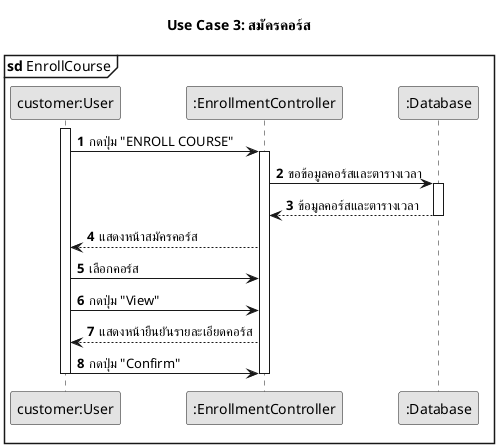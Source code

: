 @startuml
!pragma teoz true
skinparam monochrome true
skinparam defaultFontName Sarabun

title Use Case 3: สมัครคอร์ส
mainframe **sd** EnrollCourse

participant "customer:User" as Customer
participant ":EnrollmentController" as EnrollmentController
participant ":Database" as Database

autonumber

activate Customer
Customer -> EnrollmentController: กดปุ่ม "ENROLL COURSE"

activate EnrollmentController
EnrollmentController -> Database: ขอข้อมูลคอร์สและตารางเวลา

activate Database
Database --> EnrollmentController: ข้อมูลคอร์สและตารางเวลา
deactivate Database

EnrollmentController --> Customer: แสดงหน้าสมัครคอร์ส

Customer -> EnrollmentController: เลือกคอร์ส
Customer -> EnrollmentController: กดปุ่ม "View"
EnrollmentController --> Customer: แสดงหน้ายืนยันรายละเอียดคอร์ส

Customer -> EnrollmentController: กดปุ่ม "Confirm"

deactivate EnrollmentController

deactivate Customer
@enduml
